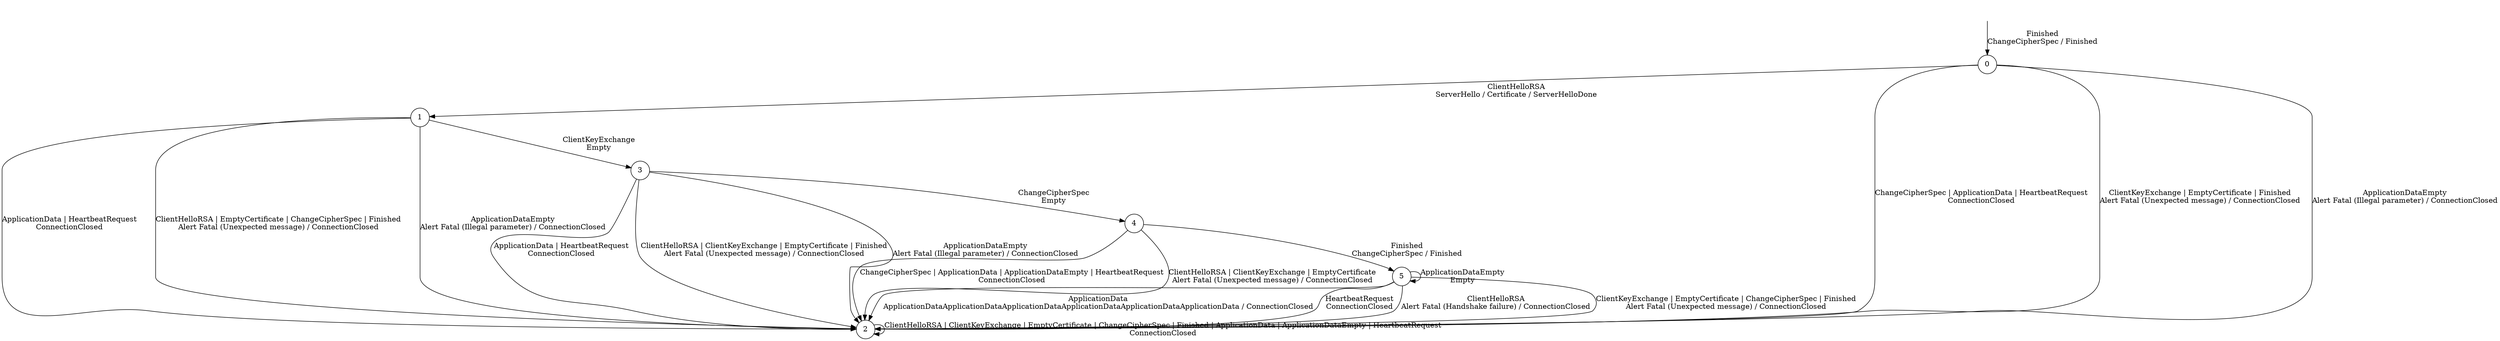 digraph g {
__start0 [shape="none", label=""];
s0 [shape="circle", label="0"];
s1 [shape="circle", label="1"];
s2 [shape="circle", label="2"];
s3 [shape="circle", label="3"];
s4 [shape="circle", label="4"];
s5 [shape="circle", label="5"];
s3 -> s2  [label=<ApplicationData | HeartbeatRequest<br />ConnectionClosed>];
s3 -> s2  [label=<ClientHelloRSA | ClientKeyExchange | EmptyCertificate | Finished<br />Alert Fatal (Unexpected message) / ConnectionClosed>];
s3 -> s2  [label=<ApplicationDataEmpty<br />Alert Fatal (Illegal parameter) / ConnectionClosed>];
s3 -> s4  [label=<ChangeCipherSpec<br />Empty>];
s2 -> s2  [label=<ClientHelloRSA | ClientKeyExchange | EmptyCertificate | ChangeCipherSpec | Finished | ApplicationData | ApplicationDataEmpty | HeartbeatRequest<br />ConnectionClosed>];
s1 -> s3  [label=<ClientKeyExchange<br />Empty>];
s1 -> s2  [label=<ApplicationData | HeartbeatRequest<br />ConnectionClosed>];
s1 -> s2  [label=<ClientHelloRSA | EmptyCertificate | ChangeCipherSpec | Finished<br />Alert Fatal (Unexpected message) / ConnectionClosed>];
s1 -> s2  [label=<ApplicationDataEmpty<br />Alert Fatal (Illegal parameter) / ConnectionClosed>];
s0 -> s2  [label=<ChangeCipherSpec | ApplicationData | HeartbeatRequest<br />ConnectionClosed>];
s0 -> s2  [label=<ClientKeyExchange | EmptyCertificate | Finished<br />Alert Fatal (Unexpected message) / ConnectionClosed>];
s0 -> s2  [label=<ApplicationDataEmpty<br />Alert Fatal (Illegal parameter) / ConnectionClosed>];
s0 -> s1  [label=<ClientHelloRSA<br />ServerHello / Certificate / ServerHelloDone>];
s5 -> s2  [label=<ApplicationData<br />ApplicationDataApplicationDataApplicationDataApplicationDataApplicationDataApplicationData / ConnectionClosed>];
s5 -> s2  [label=<HeartbeatRequest<br />ConnectionClosed>];
s5 -> s2  [label=<ClientHelloRSA<br />Alert Fatal (Handshake failure) / ConnectionClosed>];
s5 -> s2  [label=<ClientKeyExchange | EmptyCertificate | ChangeCipherSpec | Finished<br />Alert Fatal (Unexpected message) / ConnectionClosed>];
s5 -> s5  [label=<ApplicationDataEmpty<br />Empty>];
s4 -> s2  [label=<ChangeCipherSpec | ApplicationData | ApplicationDataEmpty | HeartbeatRequest<br />ConnectionClosed>];
s4 -> s2  [label=<ClientHelloRSA | ClientKeyExchange | EmptyCertificate<br />Alert Fatal (Unexpected message) / ConnectionClosed>];
s4 -> s5  [label=<Finished<br />ChangeCipherSpec / Finished>];
__start0 -> s0  [label=<Finished<br />ChangeCipherSpec / Finished>];
}
